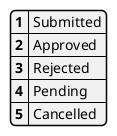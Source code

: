 @startjson
{
    "1": "Submitted",
    "2": "Approved",
    "3": "Rejected",
    "4": "Pending",
    "5": "Cancelled"
}
@endjson
